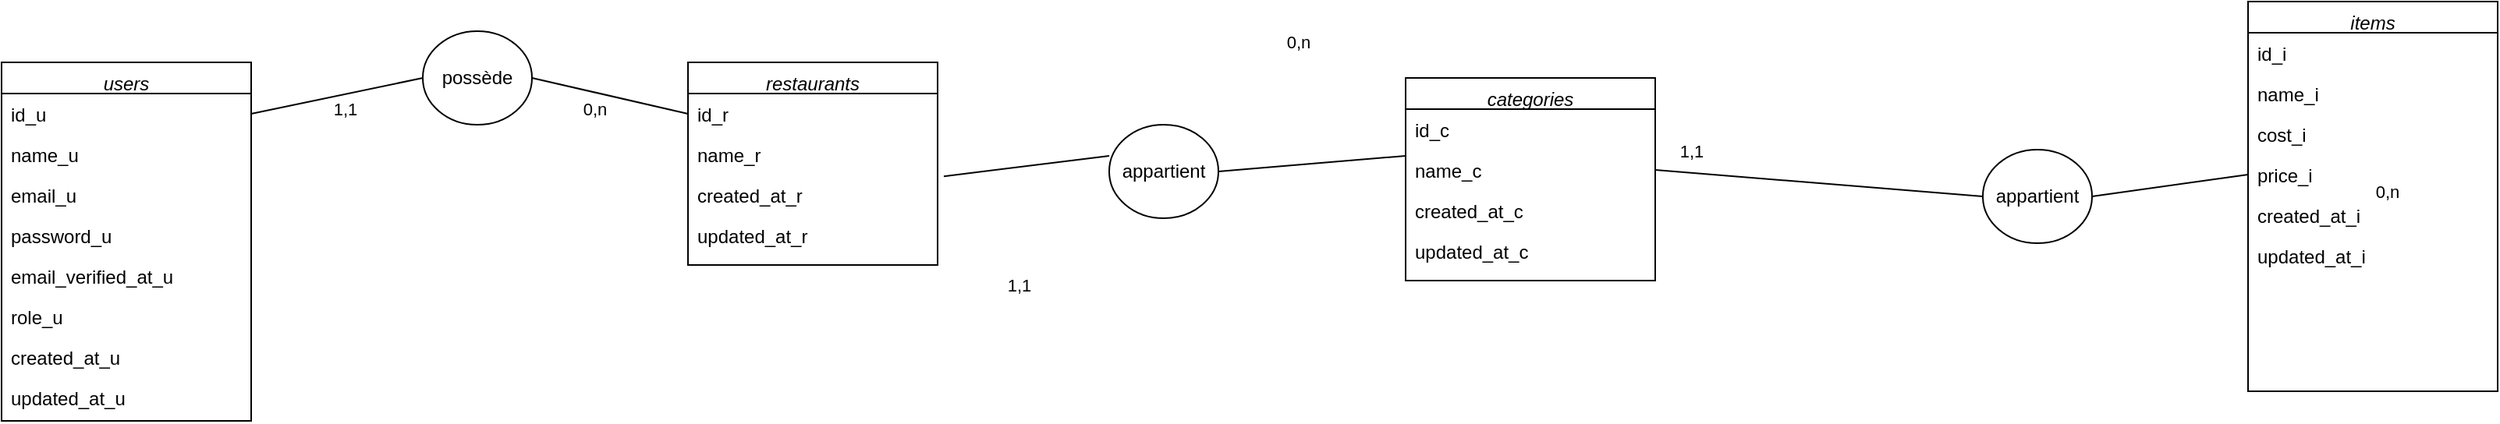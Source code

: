 <mxfile version="26.1.0">
  <diagram id="C5RBs43oDa-KdzZeNtuy" name="Page-1">
    <mxGraphModel dx="1969" dy="1931" grid="1" gridSize="10" guides="1" tooltips="1" connect="1" arrows="1" fold="1" page="1" pageScale="1" pageWidth="827" pageHeight="1169" math="0" shadow="0">
      <root>
        <mxCell id="WIyWlLk6GJQsqaUBKTNV-0" />
        <mxCell id="WIyWlLk6GJQsqaUBKTNV-1" parent="WIyWlLk6GJQsqaUBKTNV-0" />
        <mxCell id="zkfFHV4jXpPFQw0GAbJ--0" value="users" style="swimlane;fontStyle=2;align=center;verticalAlign=top;childLayout=stackLayout;horizontal=1;startSize=20;horizontalStack=0;resizeParent=1;resizeLast=0;collapsible=1;marginBottom=0;rounded=0;shadow=0;strokeWidth=1;" parent="WIyWlLk6GJQsqaUBKTNV-1" vertex="1">
          <mxGeometry x="40" y="-210" width="160" height="230" as="geometry">
            <mxRectangle x="230" y="140" width="160" height="26" as="alternateBounds" />
          </mxGeometry>
        </mxCell>
        <mxCell id="zkfFHV4jXpPFQw0GAbJ--1" value="id_u&#xa;" style="text;align=left;verticalAlign=top;spacingLeft=4;spacingRight=4;overflow=hidden;rotatable=0;points=[[0,0.5],[1,0.5]];portConstraint=eastwest;" parent="zkfFHV4jXpPFQw0GAbJ--0" vertex="1">
          <mxGeometry y="20" width="160" height="26" as="geometry" />
        </mxCell>
        <mxCell id="zkfFHV4jXpPFQw0GAbJ--2" value="name_u" style="text;align=left;verticalAlign=top;spacingLeft=4;spacingRight=4;overflow=hidden;rotatable=0;points=[[0,0.5],[1,0.5]];portConstraint=eastwest;rounded=0;shadow=0;html=0;" parent="zkfFHV4jXpPFQw0GAbJ--0" vertex="1">
          <mxGeometry y="46" width="160" height="26" as="geometry" />
        </mxCell>
        <mxCell id="zkfFHV4jXpPFQw0GAbJ--3" value="email_u" style="text;align=left;verticalAlign=top;spacingLeft=4;spacingRight=4;overflow=hidden;rotatable=0;points=[[0,0.5],[1,0.5]];portConstraint=eastwest;rounded=0;shadow=0;html=0;" parent="zkfFHV4jXpPFQw0GAbJ--0" vertex="1">
          <mxGeometry y="72" width="160" height="26" as="geometry" />
        </mxCell>
        <mxCell id="5I5igr2I8cZRX-Uuvu9K-4" value="password_u" style="text;align=left;verticalAlign=top;spacingLeft=4;spacingRight=4;overflow=hidden;rotatable=0;points=[[0,0.5],[1,0.5]];portConstraint=eastwest;rounded=0;shadow=0;html=0;" parent="zkfFHV4jXpPFQw0GAbJ--0" vertex="1">
          <mxGeometry y="98" width="160" height="26" as="geometry" />
        </mxCell>
        <mxCell id="5I5igr2I8cZRX-Uuvu9K-5" value="email_verified_at_u" style="text;align=left;verticalAlign=top;spacingLeft=4;spacingRight=4;overflow=hidden;rotatable=0;points=[[0,0.5],[1,0.5]];portConstraint=eastwest;rounded=0;shadow=0;html=0;" parent="zkfFHV4jXpPFQw0GAbJ--0" vertex="1">
          <mxGeometry y="124" width="160" height="26" as="geometry" />
        </mxCell>
        <mxCell id="5I5igr2I8cZRX-Uuvu9K-7" value="role_u" style="text;align=left;verticalAlign=top;spacingLeft=4;spacingRight=4;overflow=hidden;rotatable=0;points=[[0,0.5],[1,0.5]];portConstraint=eastwest;rounded=0;shadow=0;html=0;" parent="zkfFHV4jXpPFQw0GAbJ--0" vertex="1">
          <mxGeometry y="150" width="160" height="26" as="geometry" />
        </mxCell>
        <mxCell id="5I5igr2I8cZRX-Uuvu9K-8" value="created_at_u" style="text;align=left;verticalAlign=top;spacingLeft=4;spacingRight=4;overflow=hidden;rotatable=0;points=[[0,0.5],[1,0.5]];portConstraint=eastwest;rounded=0;shadow=0;html=0;" parent="zkfFHV4jXpPFQw0GAbJ--0" vertex="1">
          <mxGeometry y="176" width="160" height="26" as="geometry" />
        </mxCell>
        <mxCell id="5I5igr2I8cZRX-Uuvu9K-9" value="updated_at_u" style="text;align=left;verticalAlign=top;spacingLeft=4;spacingRight=4;overflow=hidden;rotatable=0;points=[[0,0.5],[1,0.5]];portConstraint=eastwest;rounded=0;shadow=0;html=0;" parent="zkfFHV4jXpPFQw0GAbJ--0" vertex="1">
          <mxGeometry y="202" width="160" height="26" as="geometry" />
        </mxCell>
        <mxCell id="5I5igr2I8cZRX-Uuvu9K-3" value="&#xa;" style="text;align=left;verticalAlign=top;spacingLeft=4;spacingRight=4;overflow=hidden;rotatable=0;points=[[0,0.5],[1,0.5]];portConstraint=eastwest;rounded=0;shadow=0;html=0;" parent="WIyWlLk6GJQsqaUBKTNV-1" vertex="1">
          <mxGeometry x="200" y="-90" width="160" height="26" as="geometry" />
        </mxCell>
        <mxCell id="5I5igr2I8cZRX-Uuvu9K-10" value="restaurants" style="swimlane;fontStyle=2;align=center;verticalAlign=top;childLayout=stackLayout;horizontal=1;startSize=20;horizontalStack=0;resizeParent=1;resizeLast=0;collapsible=1;marginBottom=0;rounded=0;shadow=0;strokeWidth=1;" parent="WIyWlLk6GJQsqaUBKTNV-1" vertex="1">
          <mxGeometry x="480" y="-210" width="160" height="130" as="geometry">
            <mxRectangle x="230" y="140" width="160" height="26" as="alternateBounds" />
          </mxGeometry>
        </mxCell>
        <mxCell id="5I5igr2I8cZRX-Uuvu9K-11" value="id_r&#xa;" style="text;align=left;verticalAlign=top;spacingLeft=4;spacingRight=4;overflow=hidden;rotatable=0;points=[[0,0.5],[1,0.5]];portConstraint=eastwest;" parent="5I5igr2I8cZRX-Uuvu9K-10" vertex="1">
          <mxGeometry y="20" width="160" height="26" as="geometry" />
        </mxCell>
        <mxCell id="5I5igr2I8cZRX-Uuvu9K-12" value="name_r" style="text;align=left;verticalAlign=top;spacingLeft=4;spacingRight=4;overflow=hidden;rotatable=0;points=[[0,0.5],[1,0.5]];portConstraint=eastwest;rounded=0;shadow=0;html=0;" parent="5I5igr2I8cZRX-Uuvu9K-10" vertex="1">
          <mxGeometry y="46" width="160" height="26" as="geometry" />
        </mxCell>
        <mxCell id="5I5igr2I8cZRX-Uuvu9K-17" value="created_at_r" style="text;align=left;verticalAlign=top;spacingLeft=4;spacingRight=4;overflow=hidden;rotatable=0;points=[[0,0.5],[1,0.5]];portConstraint=eastwest;rounded=0;shadow=0;html=0;" parent="5I5igr2I8cZRX-Uuvu9K-10" vertex="1">
          <mxGeometry y="72" width="160" height="26" as="geometry" />
        </mxCell>
        <mxCell id="5I5igr2I8cZRX-Uuvu9K-18" value="updated_at_r" style="text;align=left;verticalAlign=top;spacingLeft=4;spacingRight=4;overflow=hidden;rotatable=0;points=[[0,0.5],[1,0.5]];portConstraint=eastwest;rounded=0;shadow=0;html=0;" parent="5I5igr2I8cZRX-Uuvu9K-10" vertex="1">
          <mxGeometry y="98" width="160" height="26" as="geometry" />
        </mxCell>
        <mxCell id="5I5igr2I8cZRX-Uuvu9K-19" value="possède" style="ellipse;whiteSpace=wrap;html=1;" parent="WIyWlLk6GJQsqaUBKTNV-1" vertex="1">
          <mxGeometry x="310" y="-230" width="70" height="60" as="geometry" />
        </mxCell>
        <mxCell id="5I5igr2I8cZRX-Uuvu9K-20" value="" style="endArrow=none;html=1;rounded=0;exitX=1;exitY=0.5;exitDx=0;exitDy=0;entryX=0;entryY=0.5;entryDx=0;entryDy=0;" parent="WIyWlLk6GJQsqaUBKTNV-1" source="zkfFHV4jXpPFQw0GAbJ--1" target="5I5igr2I8cZRX-Uuvu9K-19" edge="1">
          <mxGeometry width="50" height="50" relative="1" as="geometry">
            <mxPoint x="700" y="-60" as="sourcePoint" />
            <mxPoint x="750" y="-110" as="targetPoint" />
          </mxGeometry>
        </mxCell>
        <mxCell id="5I5igr2I8cZRX-Uuvu9K-31" value="1,1" style="edgeLabel;html=1;align=center;verticalAlign=middle;resizable=0;points=[];" parent="5I5igr2I8cZRX-Uuvu9K-20" vertex="1" connectable="0">
          <mxGeometry x="0.177" y="2" relative="1" as="geometry">
            <mxPoint x="-4" y="12" as="offset" />
          </mxGeometry>
        </mxCell>
        <mxCell id="5I5igr2I8cZRX-Uuvu9K-21" value="" style="endArrow=none;html=1;rounded=0;exitX=1;exitY=0.5;exitDx=0;exitDy=0;entryX=0;entryY=0.5;entryDx=0;entryDy=0;" parent="WIyWlLk6GJQsqaUBKTNV-1" source="5I5igr2I8cZRX-Uuvu9K-19" target="5I5igr2I8cZRX-Uuvu9K-11" edge="1">
          <mxGeometry width="50" height="50" relative="1" as="geometry">
            <mxPoint x="700" y="-60" as="sourcePoint" />
            <mxPoint x="750" y="-110" as="targetPoint" />
          </mxGeometry>
        </mxCell>
        <mxCell id="5I5igr2I8cZRX-Uuvu9K-65" value="0,n" style="edgeLabel;html=1;align=center;verticalAlign=middle;resizable=0;points=[];" parent="5I5igr2I8cZRX-Uuvu9K-21" vertex="1" connectable="0">
          <mxGeometry x="-0.154" y="-1" relative="1" as="geometry">
            <mxPoint x="-2" y="9" as="offset" />
          </mxGeometry>
        </mxCell>
        <mxCell id="5I5igr2I8cZRX-Uuvu9K-32" value="categories" style="swimlane;fontStyle=2;align=center;verticalAlign=top;childLayout=stackLayout;horizontal=1;startSize=20;horizontalStack=0;resizeParent=1;resizeLast=0;collapsible=1;marginBottom=0;rounded=0;shadow=0;strokeWidth=1;" parent="WIyWlLk6GJQsqaUBKTNV-1" vertex="1">
          <mxGeometry x="940" y="-200" width="160" height="130" as="geometry">
            <mxRectangle x="230" y="140" width="160" height="26" as="alternateBounds" />
          </mxGeometry>
        </mxCell>
        <mxCell id="5I5igr2I8cZRX-Uuvu9K-33" value="id_c" style="text;align=left;verticalAlign=top;spacingLeft=4;spacingRight=4;overflow=hidden;rotatable=0;points=[[0,0.5],[1,0.5]];portConstraint=eastwest;" parent="5I5igr2I8cZRX-Uuvu9K-32" vertex="1">
          <mxGeometry y="20" width="160" height="26" as="geometry" />
        </mxCell>
        <mxCell id="5I5igr2I8cZRX-Uuvu9K-34" value="name_c" style="text;align=left;verticalAlign=top;spacingLeft=4;spacingRight=4;overflow=hidden;rotatable=0;points=[[0,0.5],[1,0.5]];portConstraint=eastwest;rounded=0;shadow=0;html=0;" parent="5I5igr2I8cZRX-Uuvu9K-32" vertex="1">
          <mxGeometry y="46" width="160" height="26" as="geometry" />
        </mxCell>
        <mxCell id="5I5igr2I8cZRX-Uuvu9K-35" value="created_at_c" style="text;align=left;verticalAlign=top;spacingLeft=4;spacingRight=4;overflow=hidden;rotatable=0;points=[[0,0.5],[1,0.5]];portConstraint=eastwest;rounded=0;shadow=0;html=0;" parent="5I5igr2I8cZRX-Uuvu9K-32" vertex="1">
          <mxGeometry y="72" width="160" height="26" as="geometry" />
        </mxCell>
        <mxCell id="5I5igr2I8cZRX-Uuvu9K-36" value="updated_at_c" style="text;align=left;verticalAlign=top;spacingLeft=4;spacingRight=4;overflow=hidden;rotatable=0;points=[[0,0.5],[1,0.5]];portConstraint=eastwest;rounded=0;shadow=0;html=0;" parent="5I5igr2I8cZRX-Uuvu9K-32" vertex="1">
          <mxGeometry y="98" width="160" height="26" as="geometry" />
        </mxCell>
        <mxCell id="5I5igr2I8cZRX-Uuvu9K-37" value="items" style="swimlane;fontStyle=2;align=center;verticalAlign=top;childLayout=stackLayout;horizontal=1;startSize=20;horizontalStack=0;resizeParent=1;resizeLast=0;collapsible=1;marginBottom=0;rounded=0;shadow=0;strokeWidth=1;" parent="WIyWlLk6GJQsqaUBKTNV-1" vertex="1">
          <mxGeometry x="1480" y="-249" width="160" height="250" as="geometry">
            <mxRectangle x="230" y="140" width="160" height="26" as="alternateBounds" />
          </mxGeometry>
        </mxCell>
        <mxCell id="5I5igr2I8cZRX-Uuvu9K-38" value="id_i" style="text;align=left;verticalAlign=top;spacingLeft=4;spacingRight=4;overflow=hidden;rotatable=0;points=[[0,0.5],[1,0.5]];portConstraint=eastwest;" parent="5I5igr2I8cZRX-Uuvu9K-37" vertex="1">
          <mxGeometry y="20" width="160" height="26" as="geometry" />
        </mxCell>
        <mxCell id="5I5igr2I8cZRX-Uuvu9K-39" value="name_i" style="text;align=left;verticalAlign=top;spacingLeft=4;spacingRight=4;overflow=hidden;rotatable=0;points=[[0,0.5],[1,0.5]];portConstraint=eastwest;rounded=0;shadow=0;html=0;" parent="5I5igr2I8cZRX-Uuvu9K-37" vertex="1">
          <mxGeometry y="46" width="160" height="26" as="geometry" />
        </mxCell>
        <mxCell id="5I5igr2I8cZRX-Uuvu9K-56" value="cost_i" style="text;align=left;verticalAlign=top;spacingLeft=4;spacingRight=4;overflow=hidden;rotatable=0;points=[[0,0.5],[1,0.5]];portConstraint=eastwest;rounded=0;shadow=0;html=0;" parent="5I5igr2I8cZRX-Uuvu9K-37" vertex="1">
          <mxGeometry y="72" width="160" height="26" as="geometry" />
        </mxCell>
        <mxCell id="5I5igr2I8cZRX-Uuvu9K-57" value="price_i" style="text;align=left;verticalAlign=top;spacingLeft=4;spacingRight=4;overflow=hidden;rotatable=0;points=[[0,0.5],[1,0.5]];portConstraint=eastwest;rounded=0;shadow=0;html=0;" parent="5I5igr2I8cZRX-Uuvu9K-37" vertex="1">
          <mxGeometry y="98" width="160" height="26" as="geometry" />
        </mxCell>
        <mxCell id="5I5igr2I8cZRX-Uuvu9K-40" value="created_at_i" style="text;align=left;verticalAlign=top;spacingLeft=4;spacingRight=4;overflow=hidden;rotatable=0;points=[[0,0.5],[1,0.5]];portConstraint=eastwest;rounded=0;shadow=0;html=0;" parent="5I5igr2I8cZRX-Uuvu9K-37" vertex="1">
          <mxGeometry y="124" width="160" height="26" as="geometry" />
        </mxCell>
        <mxCell id="5I5igr2I8cZRX-Uuvu9K-41" value="updated_at_i" style="text;align=left;verticalAlign=top;spacingLeft=4;spacingRight=4;overflow=hidden;rotatable=0;points=[[0,0.5],[1,0.5]];portConstraint=eastwest;rounded=0;shadow=0;html=0;" parent="5I5igr2I8cZRX-Uuvu9K-37" vertex="1">
          <mxGeometry y="150" width="160" height="26" as="geometry" />
        </mxCell>
        <mxCell id="5I5igr2I8cZRX-Uuvu9K-42" value="appartient" style="ellipse;whiteSpace=wrap;html=1;" parent="WIyWlLk6GJQsqaUBKTNV-1" vertex="1">
          <mxGeometry x="750" y="-170" width="70" height="60" as="geometry" />
        </mxCell>
        <mxCell id="5I5igr2I8cZRX-Uuvu9K-43" value="appartient" style="ellipse;whiteSpace=wrap;html=1;" parent="WIyWlLk6GJQsqaUBKTNV-1" vertex="1">
          <mxGeometry x="1310" y="-154" width="70" height="60" as="geometry" />
        </mxCell>
        <mxCell id="5I5igr2I8cZRX-Uuvu9K-47" value="" style="endArrow=none;html=1;rounded=0;entryX=1.025;entryY=0.043;entryDx=0;entryDy=0;exitX=0;exitY=0.333;exitDx=0;exitDy=0;entryPerimeter=0;exitPerimeter=0;" parent="WIyWlLk6GJQsqaUBKTNV-1" source="5I5igr2I8cZRX-Uuvu9K-42" target="5I5igr2I8cZRX-Uuvu9K-17" edge="1">
          <mxGeometry width="50" height="50" relative="1" as="geometry">
            <mxPoint x="510" y="10" as="sourcePoint" />
            <mxPoint x="560" y="-40" as="targetPoint" />
          </mxGeometry>
        </mxCell>
        <mxCell id="5I5igr2I8cZRX-Uuvu9K-52" value="1,1" style="edgeLabel;html=1;align=center;verticalAlign=middle;resizable=0;points=[];" parent="5I5igr2I8cZRX-Uuvu9K-47" vertex="1" connectable="0">
          <mxGeometry x="-0.395" relative="1" as="geometry">
            <mxPoint x="-26" y="79" as="offset" />
          </mxGeometry>
        </mxCell>
        <mxCell id="5I5igr2I8cZRX-Uuvu9K-48" value="" style="endArrow=none;html=1;rounded=0;entryX=1;entryY=0.5;entryDx=0;entryDy=0;exitX=0;exitY=0.154;exitDx=0;exitDy=0;exitPerimeter=0;" parent="WIyWlLk6GJQsqaUBKTNV-1" source="5I5igr2I8cZRX-Uuvu9K-34" target="5I5igr2I8cZRX-Uuvu9K-42" edge="1">
          <mxGeometry width="50" height="50" relative="1" as="geometry">
            <mxPoint x="550" y="60" as="sourcePoint" />
            <mxPoint x="600" y="10" as="targetPoint" />
            <Array as="points" />
          </mxGeometry>
        </mxCell>
        <mxCell id="5I5igr2I8cZRX-Uuvu9K-53" value="0,n" style="edgeLabel;html=1;align=center;verticalAlign=middle;resizable=0;points=[];" parent="5I5igr2I8cZRX-Uuvu9K-48" vertex="1" connectable="0">
          <mxGeometry x="0.088" y="-1" relative="1" as="geometry">
            <mxPoint x="-4" y="-78" as="offset" />
          </mxGeometry>
        </mxCell>
        <mxCell id="5I5igr2I8cZRX-Uuvu9K-49" value="" style="endArrow=none;html=1;rounded=0;exitX=0;exitY=0.5;exitDx=0;exitDy=0;entryX=1;entryY=0.5;entryDx=0;entryDy=0;" parent="WIyWlLk6GJQsqaUBKTNV-1" source="5I5igr2I8cZRX-Uuvu9K-43" target="5I5igr2I8cZRX-Uuvu9K-34" edge="1">
          <mxGeometry width="50" height="50" relative="1" as="geometry">
            <mxPoint x="700" y="60" as="sourcePoint" />
            <mxPoint x="750" y="10" as="targetPoint" />
          </mxGeometry>
        </mxCell>
        <mxCell id="5I5igr2I8cZRX-Uuvu9K-54" value="1,1" style="edgeLabel;html=1;align=center;verticalAlign=middle;resizable=0;points=[];" parent="5I5igr2I8cZRX-Uuvu9K-49" vertex="1" connectable="0">
          <mxGeometry x="-0.296" y="-4" relative="1" as="geometry">
            <mxPoint x="-114" y="-19" as="offset" />
          </mxGeometry>
        </mxCell>
        <mxCell id="5I5igr2I8cZRX-Uuvu9K-50" value="" style="endArrow=none;html=1;rounded=0;exitX=1;exitY=0.5;exitDx=0;exitDy=0;entryX=0;entryY=0.5;entryDx=0;entryDy=0;" parent="WIyWlLk6GJQsqaUBKTNV-1" source="5I5igr2I8cZRX-Uuvu9K-43" target="5I5igr2I8cZRX-Uuvu9K-57" edge="1">
          <mxGeometry width="50" height="50" relative="1" as="geometry">
            <mxPoint x="700" y="60" as="sourcePoint" />
            <mxPoint x="750" y="10" as="targetPoint" />
            <Array as="points" />
          </mxGeometry>
        </mxCell>
        <mxCell id="5I5igr2I8cZRX-Uuvu9K-55" value="0,n" style="edgeLabel;html=1;align=center;verticalAlign=middle;resizable=0;points=[];" parent="5I5igr2I8cZRX-Uuvu9K-50" vertex="1" connectable="0">
          <mxGeometry x="0.151" y="-1" relative="1" as="geometry">
            <mxPoint x="131" y="4" as="offset" />
          </mxGeometry>
        </mxCell>
      </root>
    </mxGraphModel>
  </diagram>
</mxfile>
